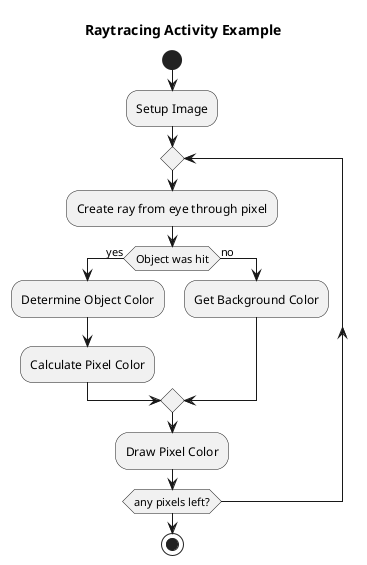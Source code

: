 @startuml Raytracing Activity Example
title Raytracing Activity Example

start

:Setup Image;

repeat

:Create ray from eye through pixel;

if (Object was hit) then (yes)
    :Determine Object Color;
    :Calculate Pixel Color;
else (no)
    :Get Background Color;
endif

:Draw Pixel Color;

repeat while (any pixels left?)

stop

@enduml